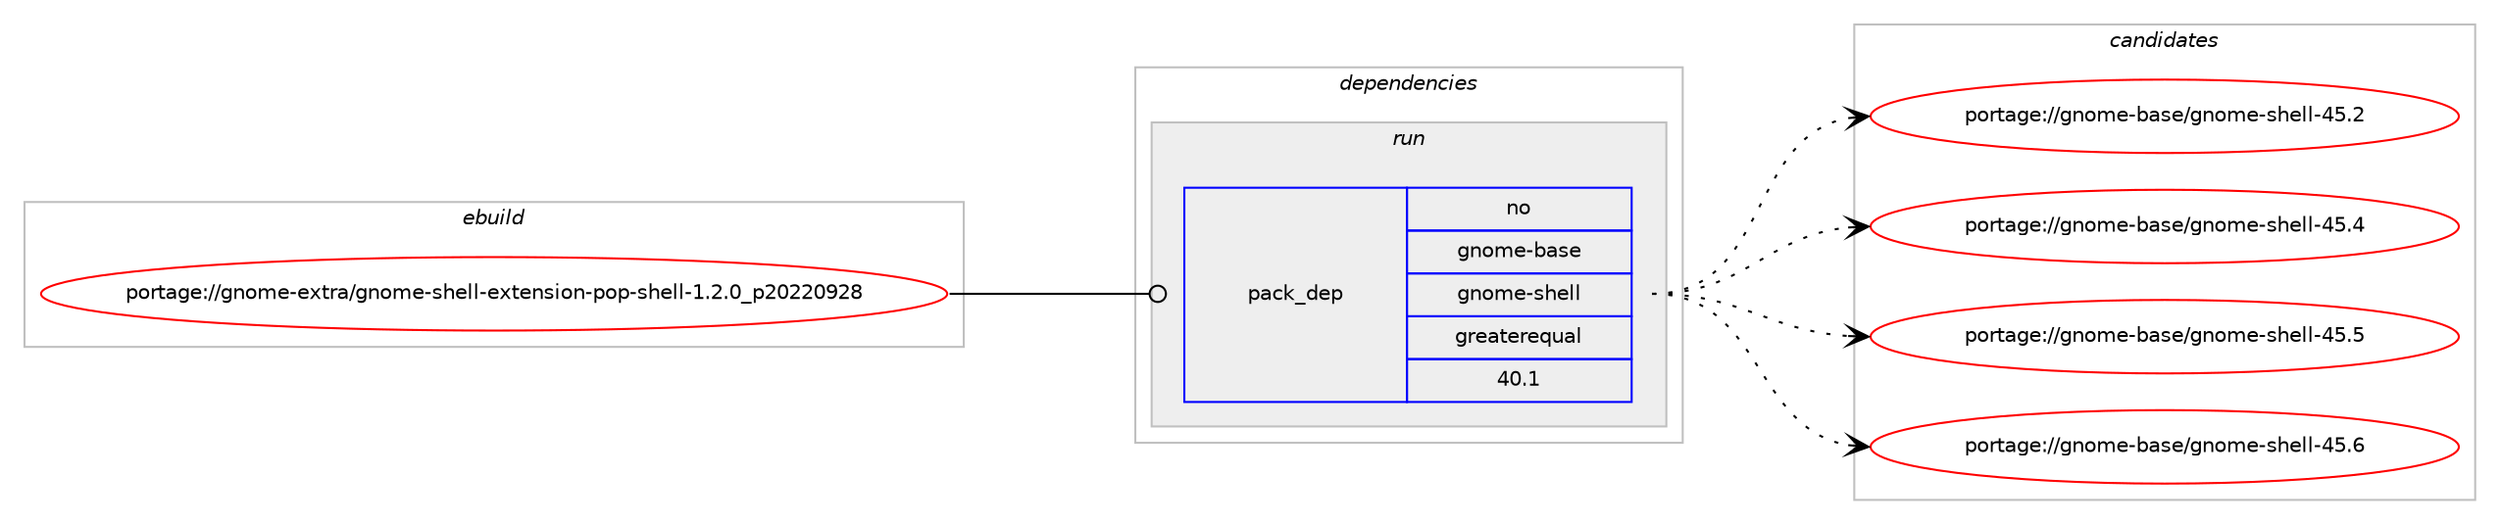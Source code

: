 digraph prolog {

# *************
# Graph options
# *************

newrank=true;
concentrate=true;
compound=true;
graph [rankdir=LR,fontname=Helvetica,fontsize=10,ranksep=1.5];#, ranksep=2.5, nodesep=0.2];
edge  [arrowhead=vee];
node  [fontname=Helvetica,fontsize=10];

# **********
# The ebuild
# **********

subgraph cluster_leftcol {
color=gray;
rank=same;
label=<<i>ebuild</i>>;
id [label="portage://gnome-extra/gnome-shell-extension-pop-shell-1.2.0_p20220928", color=red, width=4, href="../gnome-extra/gnome-shell-extension-pop-shell-1.2.0_p20220928.svg"];
}

# ****************
# The dependencies
# ****************

subgraph cluster_midcol {
color=gray;
label=<<i>dependencies</i>>;
subgraph cluster_compile {
fillcolor="#eeeeee";
style=filled;
label=<<i>compile</i>>;
}
subgraph cluster_compileandrun {
fillcolor="#eeeeee";
style=filled;
label=<<i>compile and run</i>>;
}
subgraph cluster_run {
fillcolor="#eeeeee";
style=filled;
label=<<i>run</i>>;
# *** BEGIN UNKNOWN DEPENDENCY TYPE (TODO) ***
# id -> package_dependency(portage://gnome-extra/gnome-shell-extension-pop-shell-1.2.0_p20220928,run,no,app-eselect,eselect-gnome-shell-extensions,none,[,,],[],[])
# *** END UNKNOWN DEPENDENCY TYPE (TODO) ***

subgraph pack54029 {
dependency119843 [label=<<TABLE BORDER="0" CELLBORDER="1" CELLSPACING="0" CELLPADDING="4" WIDTH="220"><TR><TD ROWSPAN="6" CELLPADDING="30">pack_dep</TD></TR><TR><TD WIDTH="110">no</TD></TR><TR><TD>gnome-base</TD></TR><TR><TD>gnome-shell</TD></TR><TR><TD>greaterequal</TD></TR><TR><TD>40.1</TD></TR></TABLE>>, shape=none, color=blue];
}
id:e -> dependency119843:w [weight=20,style="solid",arrowhead="odot"];
# *** BEGIN UNKNOWN DEPENDENCY TYPE (TODO) ***
# id -> package_dependency(portage://gnome-extra/gnome-shell-extension-pop-shell-1.2.0_p20220928,run,no,sys-apps,fd,none,[,,],[],[])
# *** END UNKNOWN DEPENDENCY TYPE (TODO) ***

}
}

# **************
# The candidates
# **************

subgraph cluster_choices {
rank=same;
color=gray;
label=<<i>candidates</i>>;

subgraph choice54029 {
color=black;
nodesep=1;
choice10311011110910145989711510147103110111109101451151041011081084552534650 [label="portage://gnome-base/gnome-shell-45.2", color=red, width=4,href="../gnome-base/gnome-shell-45.2.svg"];
choice10311011110910145989711510147103110111109101451151041011081084552534652 [label="portage://gnome-base/gnome-shell-45.4", color=red, width=4,href="../gnome-base/gnome-shell-45.4.svg"];
choice10311011110910145989711510147103110111109101451151041011081084552534653 [label="portage://gnome-base/gnome-shell-45.5", color=red, width=4,href="../gnome-base/gnome-shell-45.5.svg"];
choice10311011110910145989711510147103110111109101451151041011081084552534654 [label="portage://gnome-base/gnome-shell-45.6", color=red, width=4,href="../gnome-base/gnome-shell-45.6.svg"];
dependency119843:e -> choice10311011110910145989711510147103110111109101451151041011081084552534650:w [style=dotted,weight="100"];
dependency119843:e -> choice10311011110910145989711510147103110111109101451151041011081084552534652:w [style=dotted,weight="100"];
dependency119843:e -> choice10311011110910145989711510147103110111109101451151041011081084552534653:w [style=dotted,weight="100"];
dependency119843:e -> choice10311011110910145989711510147103110111109101451151041011081084552534654:w [style=dotted,weight="100"];
}
}

}
